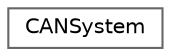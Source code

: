 digraph "Graphical Class Hierarchy"
{
 // LATEX_PDF_SIZE
  bgcolor="transparent";
  edge [fontname=Helvetica,fontsize=10,labelfontname=Helvetica,labelfontsize=10];
  node [fontname=Helvetica,fontsize=10,shape=box,height=0.2,width=0.4];
  rankdir="LR";
  Node0 [label="CANSystem",height=0.2,width=0.4,color="grey40", fillcolor="white", style="filled",URL="$class_c_a_n_system.html",tooltip=" "];
}
